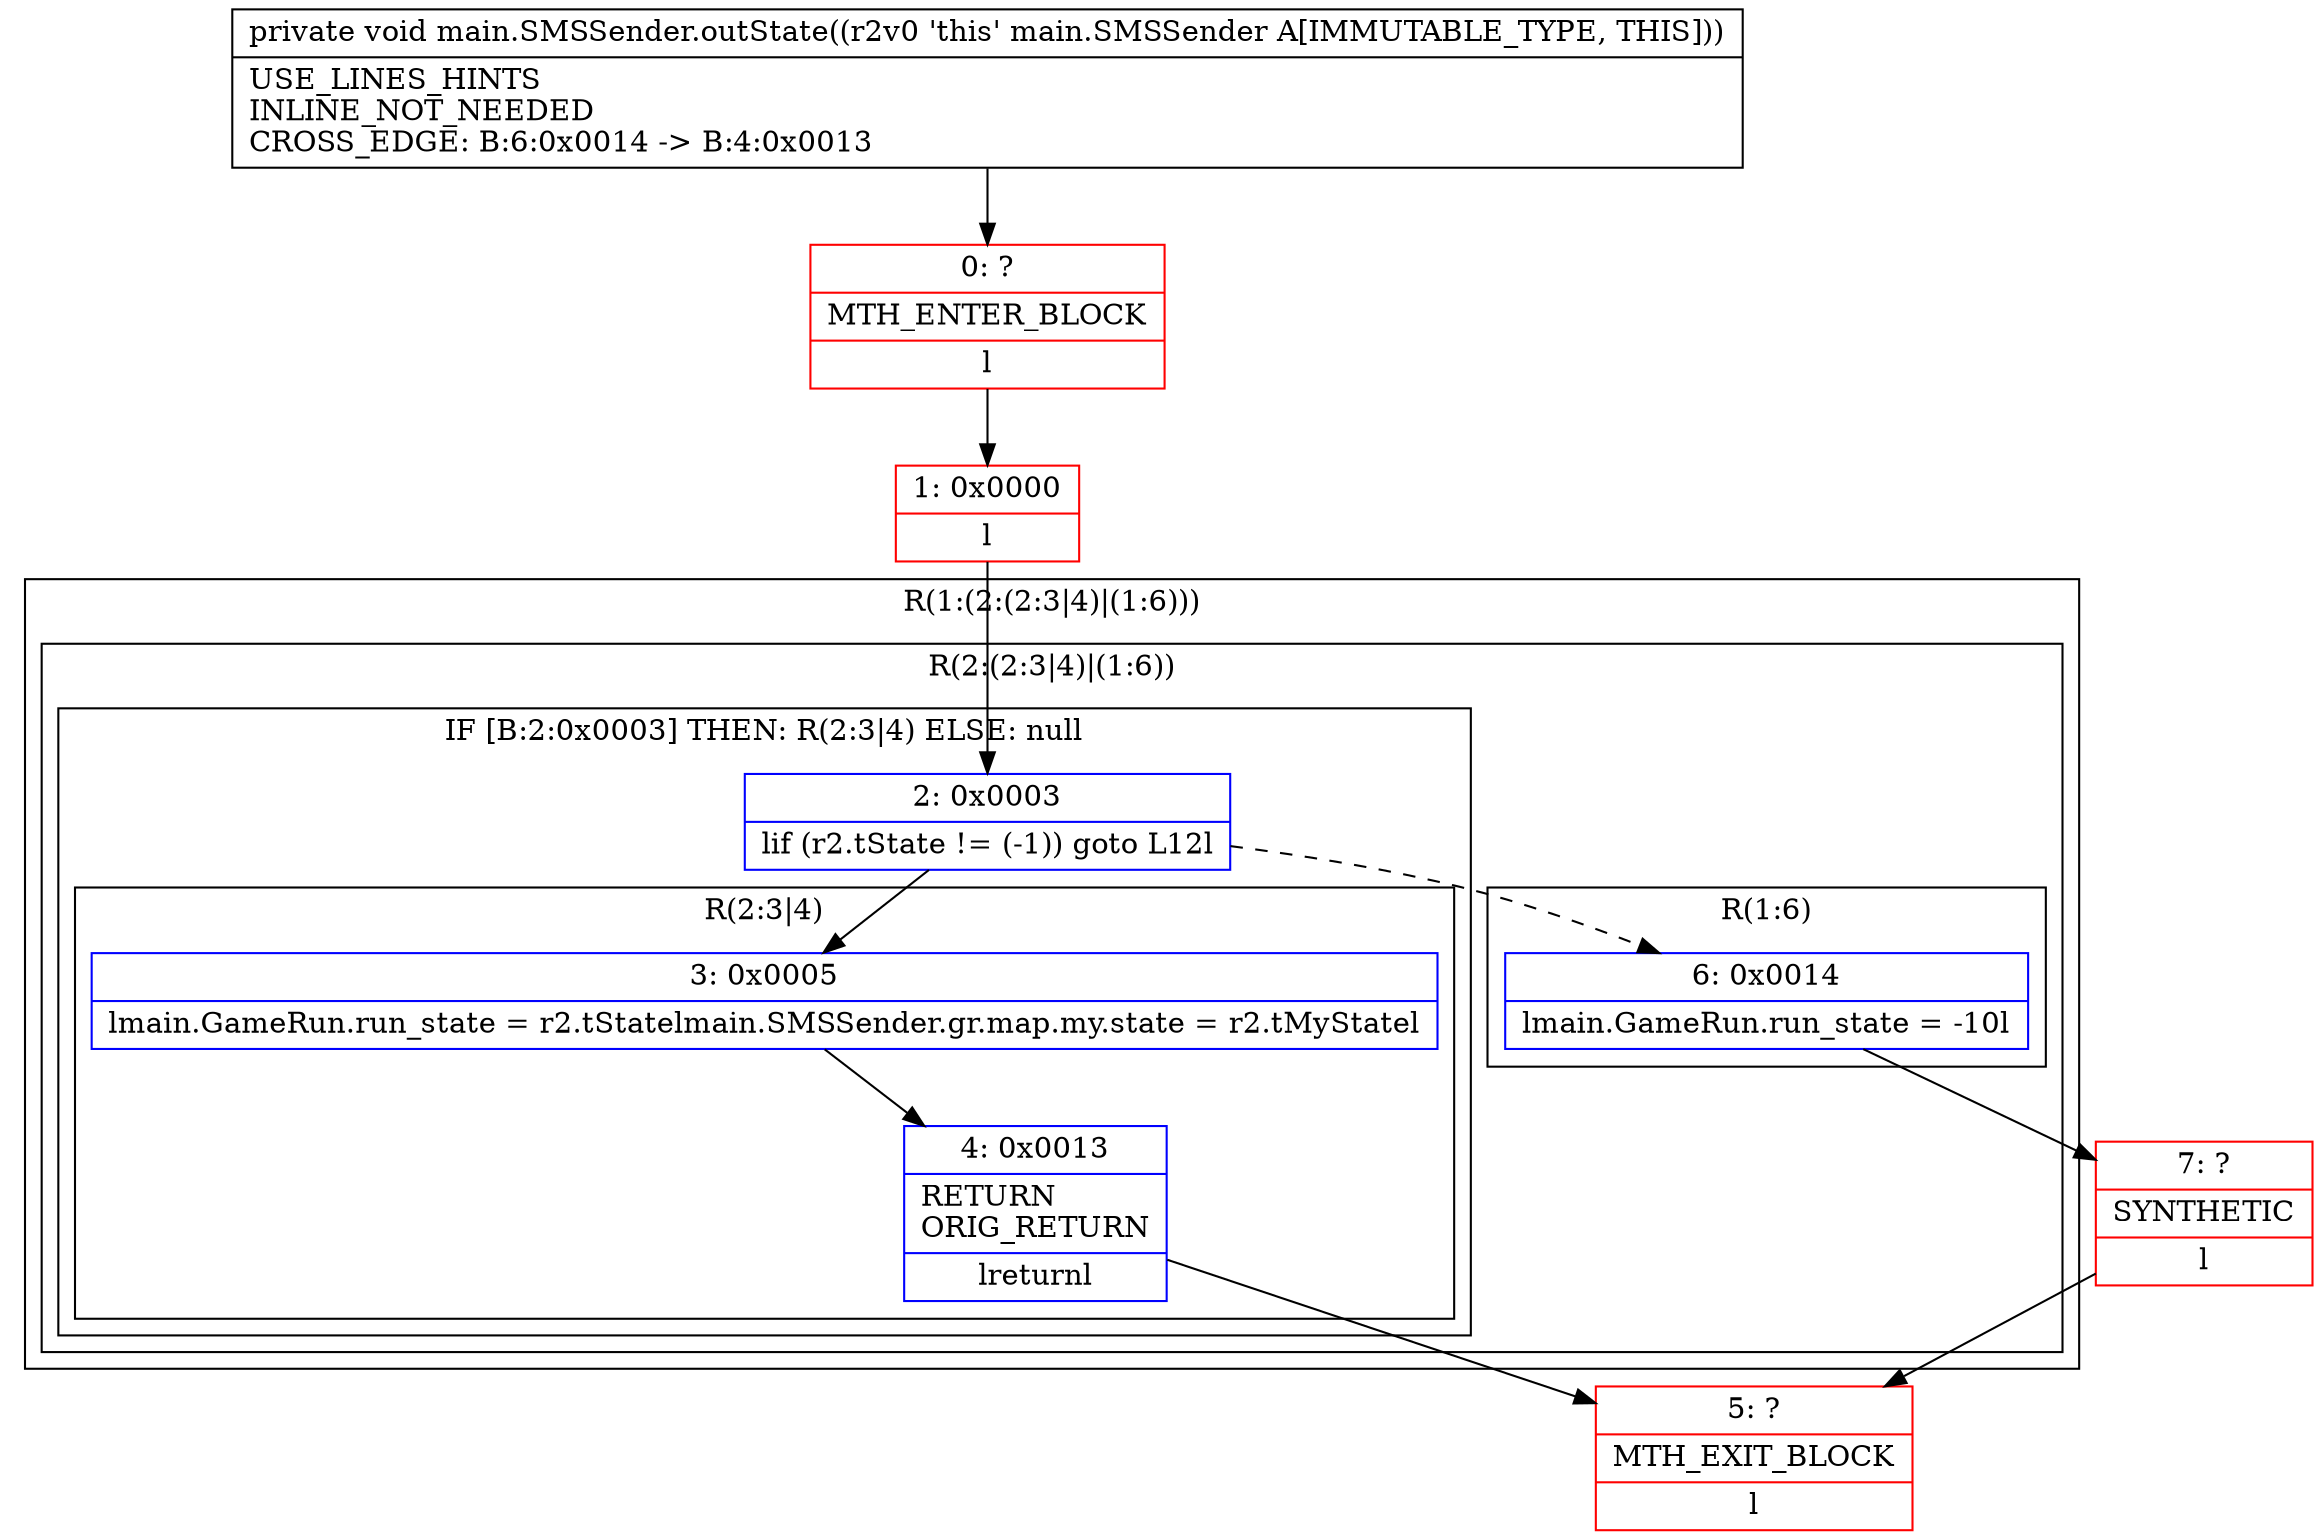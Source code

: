 digraph "CFG formain.SMSSender.outState()V" {
subgraph cluster_Region_15308907 {
label = "R(1:(2:(2:3|4)|(1:6)))";
node [shape=record,color=blue];
subgraph cluster_Region_2050735080 {
label = "R(2:(2:3|4)|(1:6))";
node [shape=record,color=blue];
subgraph cluster_IfRegion_1956007813 {
label = "IF [B:2:0x0003] THEN: R(2:3|4) ELSE: null";
node [shape=record,color=blue];
Node_2 [shape=record,label="{2\:\ 0x0003|lif (r2.tState != (\-1)) goto L12l}"];
subgraph cluster_Region_2030946708 {
label = "R(2:3|4)";
node [shape=record,color=blue];
Node_3 [shape=record,label="{3\:\ 0x0005|lmain.GameRun.run_state = r2.tStatelmain.SMSSender.gr.map.my.state = r2.tMyStatel}"];
Node_4 [shape=record,label="{4\:\ 0x0013|RETURN\lORIG_RETURN\l|lreturnl}"];
}
}
subgraph cluster_Region_904604702 {
label = "R(1:6)";
node [shape=record,color=blue];
Node_6 [shape=record,label="{6\:\ 0x0014|lmain.GameRun.run_state = \-10l}"];
}
}
}
Node_0 [shape=record,color=red,label="{0\:\ ?|MTH_ENTER_BLOCK\l|l}"];
Node_1 [shape=record,color=red,label="{1\:\ 0x0000|l}"];
Node_5 [shape=record,color=red,label="{5\:\ ?|MTH_EXIT_BLOCK\l|l}"];
Node_7 [shape=record,color=red,label="{7\:\ ?|SYNTHETIC\l|l}"];
MethodNode[shape=record,label="{private void main.SMSSender.outState((r2v0 'this' main.SMSSender A[IMMUTABLE_TYPE, THIS]))  | USE_LINES_HINTS\lINLINE_NOT_NEEDED\lCROSS_EDGE: B:6:0x0014 \-\> B:4:0x0013\l}"];
MethodNode -> Node_0;
Node_2 -> Node_3;
Node_2 -> Node_6[style=dashed];
Node_3 -> Node_4;
Node_4 -> Node_5;
Node_6 -> Node_7;
Node_0 -> Node_1;
Node_1 -> Node_2;
Node_7 -> Node_5;
}

